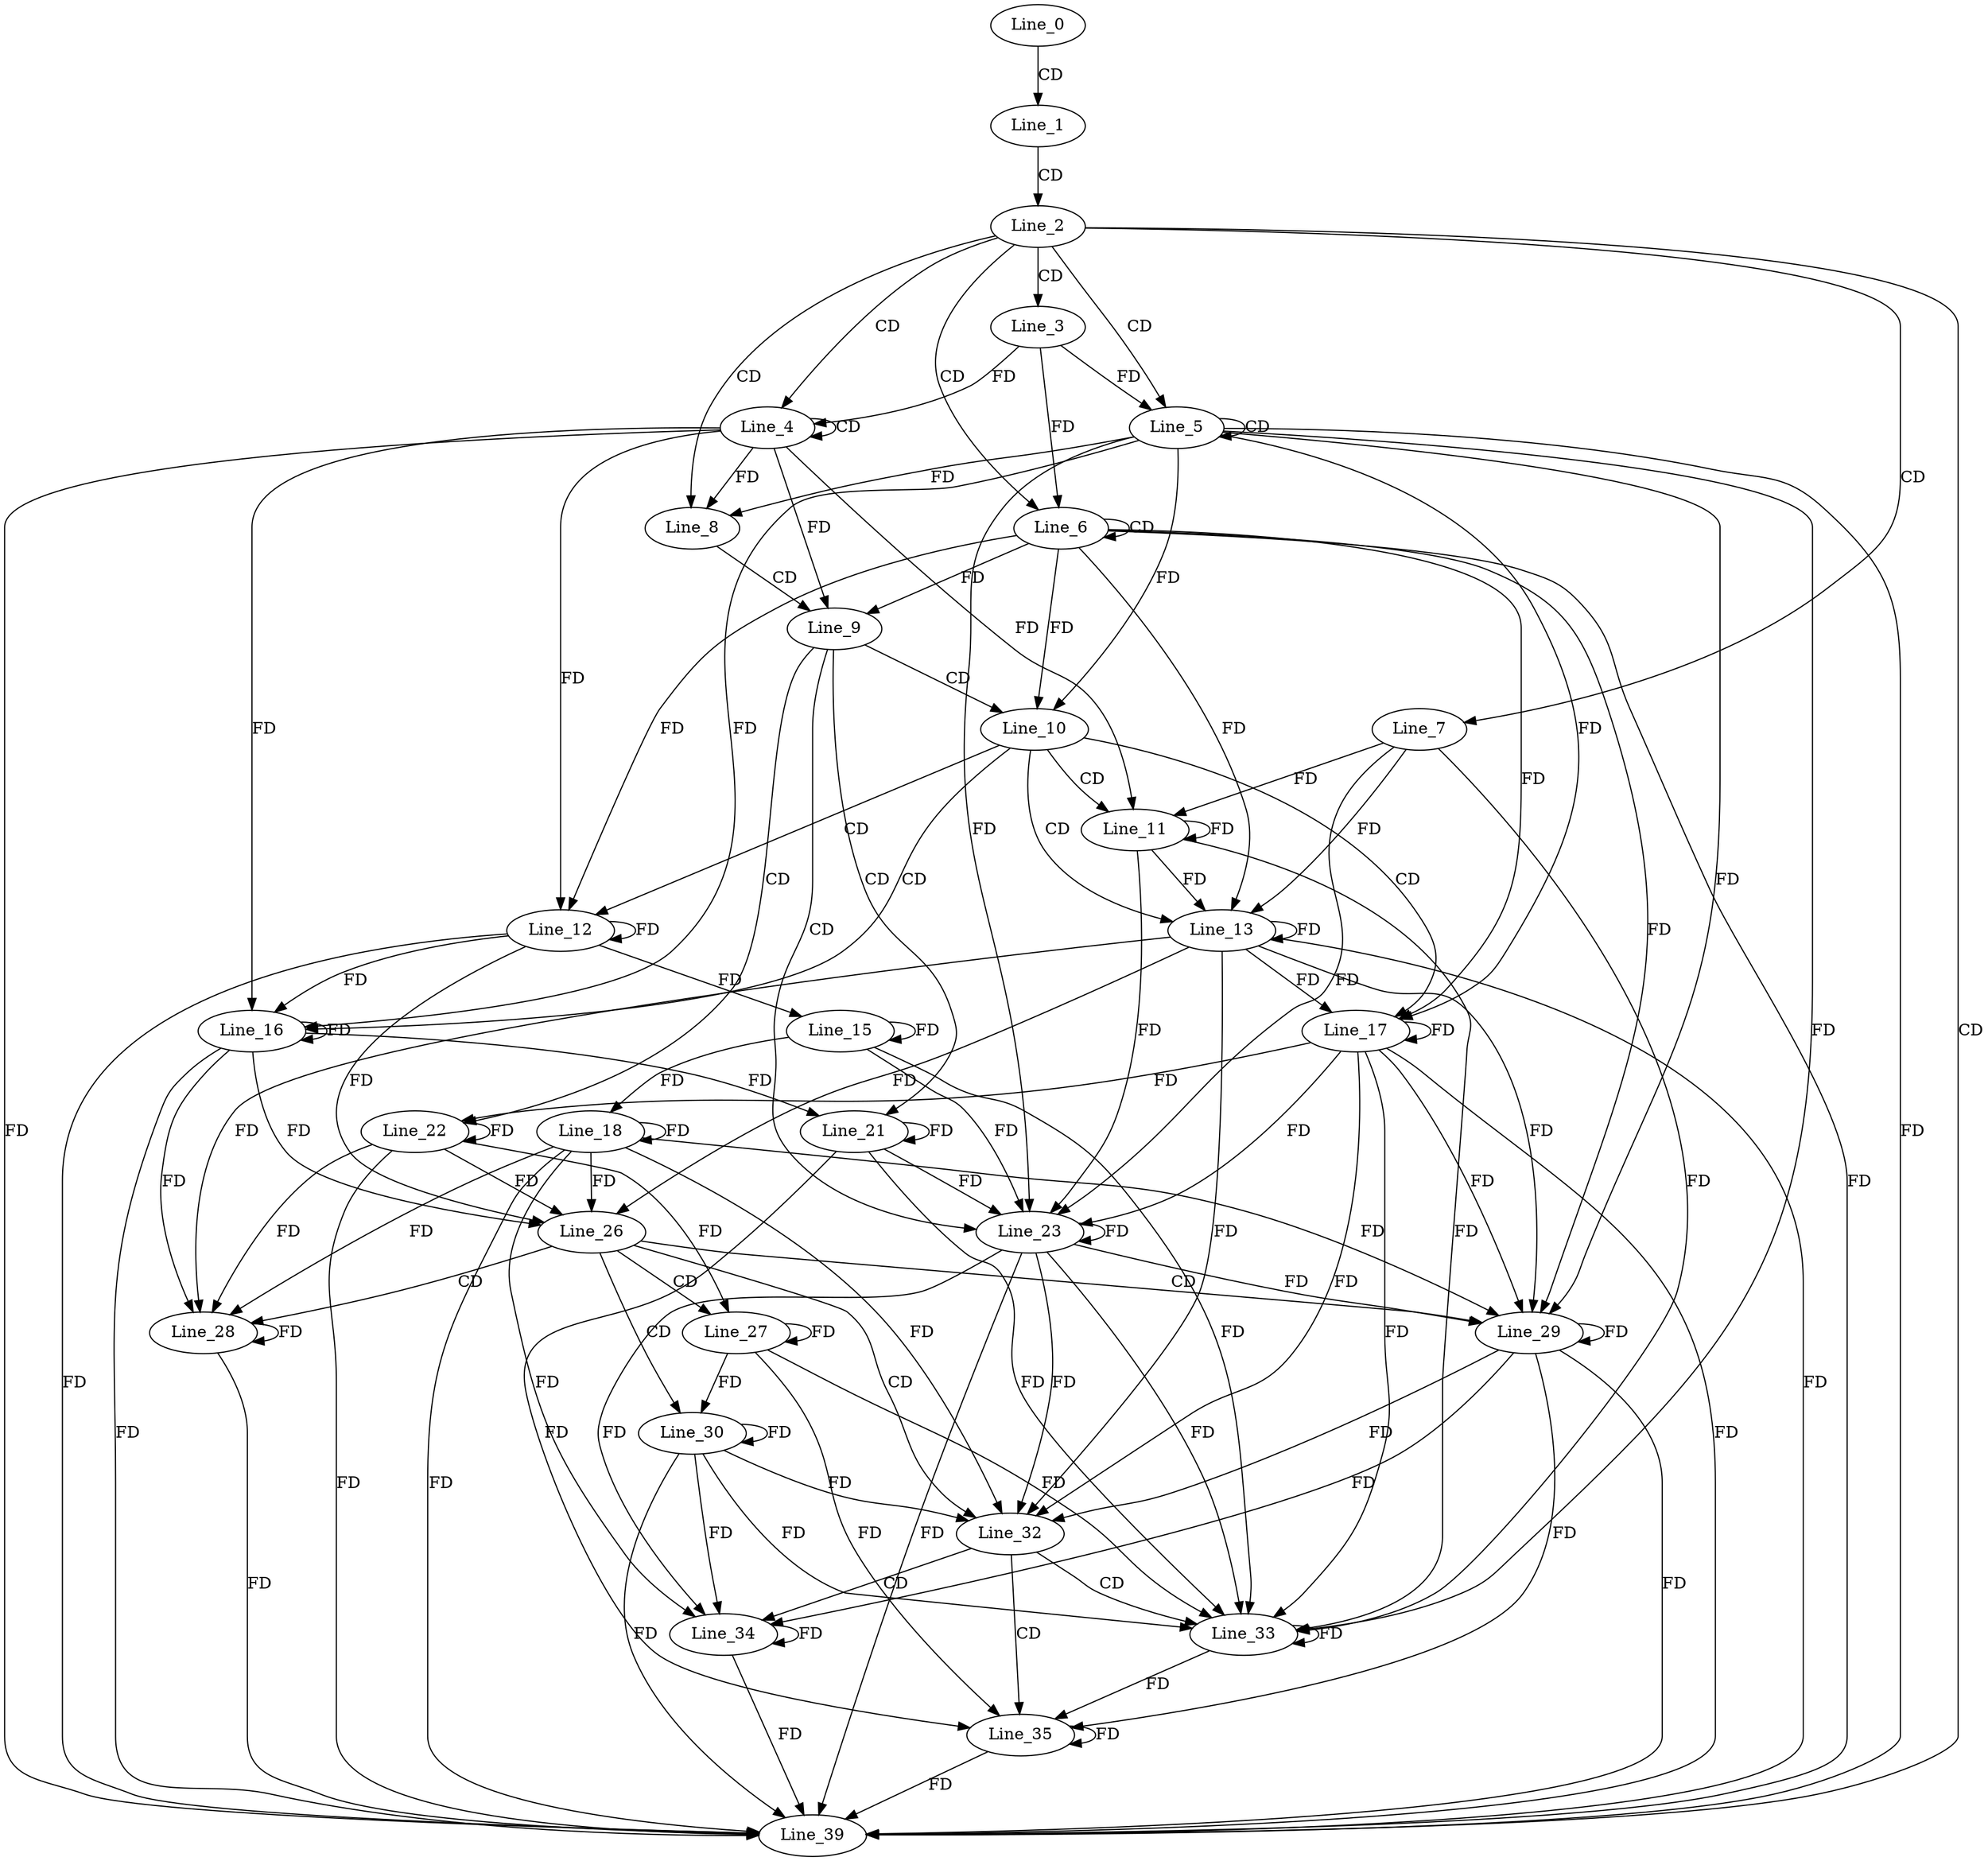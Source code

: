 digraph G {
  Line_0;
  Line_1;
  Line_2;
  Line_3;
  Line_4;
  Line_4;
  Line_5;
  Line_5;
  Line_6;
  Line_6;
  Line_7;
  Line_8;
  Line_9;
  Line_10;
  Line_11;
  Line_12;
  Line_13;
  Line_15;
  Line_16;
  Line_17;
  Line_18;
  Line_21;
  Line_22;
  Line_23;
  Line_26;
  Line_27;
  Line_28;
  Line_29;
  Line_30;
  Line_32;
  Line_33;
  Line_34;
  Line_35;
  Line_39;
  Line_0 -> Line_1 [ label="CD" ];
  Line_1 -> Line_2 [ label="CD" ];
  Line_2 -> Line_3 [ label="CD" ];
  Line_2 -> Line_4 [ label="CD" ];
  Line_4 -> Line_4 [ label="CD" ];
  Line_3 -> Line_4 [ label="FD" ];
  Line_2 -> Line_5 [ label="CD" ];
  Line_5 -> Line_5 [ label="CD" ];
  Line_3 -> Line_5 [ label="FD" ];
  Line_2 -> Line_6 [ label="CD" ];
  Line_6 -> Line_6 [ label="CD" ];
  Line_3 -> Line_6 [ label="FD" ];
  Line_2 -> Line_7 [ label="CD" ];
  Line_2 -> Line_8 [ label="CD" ];
  Line_4 -> Line_8 [ label="FD" ];
  Line_5 -> Line_8 [ label="FD" ];
  Line_8 -> Line_9 [ label="CD" ];
  Line_4 -> Line_9 [ label="FD" ];
  Line_6 -> Line_9 [ label="FD" ];
  Line_9 -> Line_10 [ label="CD" ];
  Line_5 -> Line_10 [ label="FD" ];
  Line_6 -> Line_10 [ label="FD" ];
  Line_10 -> Line_11 [ label="CD" ];
  Line_7 -> Line_11 [ label="FD" ];
  Line_11 -> Line_11 [ label="FD" ];
  Line_4 -> Line_11 [ label="FD" ];
  Line_10 -> Line_12 [ label="CD" ];
  Line_4 -> Line_12 [ label="FD" ];
  Line_12 -> Line_12 [ label="FD" ];
  Line_6 -> Line_12 [ label="FD" ];
  Line_10 -> Line_13 [ label="CD" ];
  Line_6 -> Line_13 [ label="FD" ];
  Line_13 -> Line_13 [ label="FD" ];
  Line_7 -> Line_13 [ label="FD" ];
  Line_11 -> Line_13 [ label="FD" ];
  Line_15 -> Line_15 [ label="FD" ];
  Line_12 -> Line_15 [ label="FD" ];
  Line_10 -> Line_16 [ label="CD" ];
  Line_4 -> Line_16 [ label="FD" ];
  Line_12 -> Line_16 [ label="FD" ];
  Line_16 -> Line_16 [ label="FD" ];
  Line_5 -> Line_16 [ label="FD" ];
  Line_10 -> Line_17 [ label="CD" ];
  Line_5 -> Line_17 [ label="FD" ];
  Line_17 -> Line_17 [ label="FD" ];
  Line_6 -> Line_17 [ label="FD" ];
  Line_13 -> Line_17 [ label="FD" ];
  Line_18 -> Line_18 [ label="FD" ];
  Line_15 -> Line_18 [ label="FD" ];
  Line_9 -> Line_21 [ label="CD" ];
  Line_21 -> Line_21 [ label="FD" ];
  Line_16 -> Line_21 [ label="FD" ];
  Line_9 -> Line_22 [ label="CD" ];
  Line_22 -> Line_22 [ label="FD" ];
  Line_17 -> Line_22 [ label="FD" ];
  Line_9 -> Line_23 [ label="CD" ];
  Line_5 -> Line_23 [ label="FD" ];
  Line_17 -> Line_23 [ label="FD" ];
  Line_23 -> Line_23 [ label="FD" ];
  Line_7 -> Line_23 [ label="FD" ];
  Line_11 -> Line_23 [ label="FD" ];
  Line_15 -> Line_23 [ label="FD" ];
  Line_21 -> Line_23 [ label="FD" ];
  Line_12 -> Line_26 [ label="FD" ];
  Line_16 -> Line_26 [ label="FD" ];
  Line_22 -> Line_26 [ label="FD" ];
  Line_13 -> Line_26 [ label="FD" ];
  Line_18 -> Line_26 [ label="FD" ];
  Line_26 -> Line_27 [ label="CD" ];
  Line_27 -> Line_27 [ label="FD" ];
  Line_22 -> Line_27 [ label="FD" ];
  Line_26 -> Line_28 [ label="CD" ];
  Line_16 -> Line_28 [ label="FD" ];
  Line_22 -> Line_28 [ label="FD" ];
  Line_28 -> Line_28 [ label="FD" ];
  Line_13 -> Line_28 [ label="FD" ];
  Line_18 -> Line_28 [ label="FD" ];
  Line_26 -> Line_29 [ label="CD" ];
  Line_6 -> Line_29 [ label="FD" ];
  Line_13 -> Line_29 [ label="FD" ];
  Line_18 -> Line_29 [ label="FD" ];
  Line_29 -> Line_29 [ label="FD" ];
  Line_5 -> Line_29 [ label="FD" ];
  Line_17 -> Line_29 [ label="FD" ];
  Line_23 -> Line_29 [ label="FD" ];
  Line_26 -> Line_30 [ label="CD" ];
  Line_30 -> Line_30 [ label="FD" ];
  Line_27 -> Line_30 [ label="FD" ];
  Line_26 -> Line_32 [ label="CD" ];
  Line_17 -> Line_32 [ label="FD" ];
  Line_23 -> Line_32 [ label="FD" ];
  Line_30 -> Line_32 [ label="FD" ];
  Line_13 -> Line_32 [ label="FD" ];
  Line_18 -> Line_32 [ label="FD" ];
  Line_29 -> Line_32 [ label="FD" ];
  Line_32 -> Line_33 [ label="CD" ];
  Line_7 -> Line_33 [ label="FD" ];
  Line_11 -> Line_33 [ label="FD" ];
  Line_15 -> Line_33 [ label="FD" ];
  Line_21 -> Line_33 [ label="FD" ];
  Line_27 -> Line_33 [ label="FD" ];
  Line_33 -> Line_33 [ label="FD" ];
  Line_5 -> Line_33 [ label="FD" ];
  Line_17 -> Line_33 [ label="FD" ];
  Line_23 -> Line_33 [ label="FD" ];
  Line_30 -> Line_33 [ label="FD" ];
  Line_32 -> Line_34 [ label="CD" ];
  Line_23 -> Line_34 [ label="FD" ];
  Line_30 -> Line_34 [ label="FD" ];
  Line_34 -> Line_34 [ label="FD" ];
  Line_18 -> Line_34 [ label="FD" ];
  Line_29 -> Line_34 [ label="FD" ];
  Line_32 -> Line_35 [ label="CD" ];
  Line_29 -> Line_35 [ label="FD" ];
  Line_35 -> Line_35 [ label="FD" ];
  Line_21 -> Line_35 [ label="FD" ];
  Line_27 -> Line_35 [ label="FD" ];
  Line_33 -> Line_35 [ label="FD" ];
  Line_2 -> Line_39 [ label="CD" ];
  Line_4 -> Line_39 [ label="FD" ];
  Line_12 -> Line_39 [ label="FD" ];
  Line_16 -> Line_39 [ label="FD" ];
  Line_22 -> Line_39 [ label="FD" ];
  Line_28 -> Line_39 [ label="FD" ];
  Line_5 -> Line_39 [ label="FD" ];
  Line_17 -> Line_39 [ label="FD" ];
  Line_23 -> Line_39 [ label="FD" ];
  Line_30 -> Line_39 [ label="FD" ];
  Line_34 -> Line_39 [ label="FD" ];
  Line_6 -> Line_39 [ label="FD" ];
  Line_13 -> Line_39 [ label="FD" ];
  Line_18 -> Line_39 [ label="FD" ];
  Line_29 -> Line_39 [ label="FD" ];
  Line_35 -> Line_39 [ label="FD" ];
}
